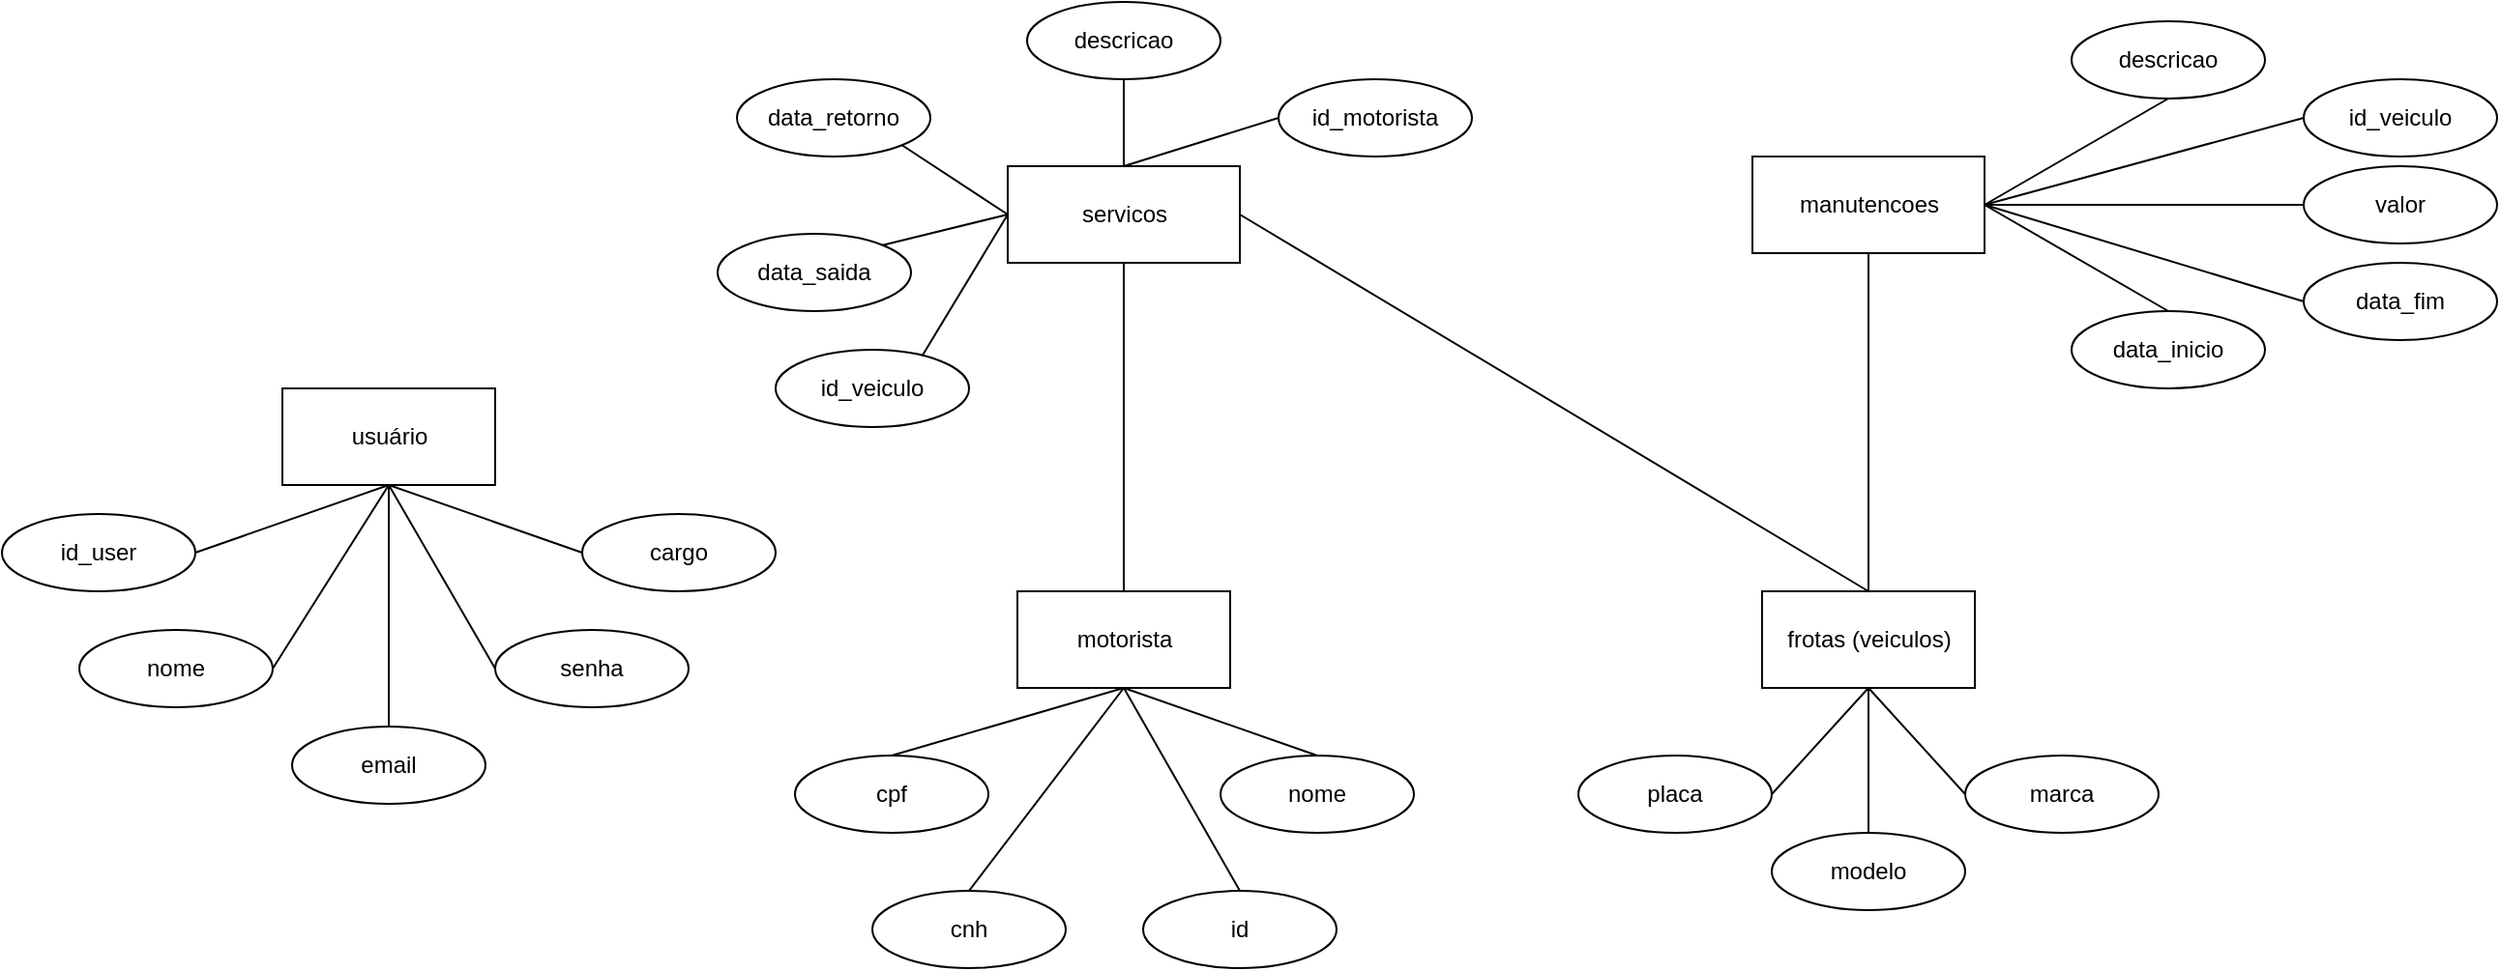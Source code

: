<mxfile version="20.8.20" type="device"><diagram name="Página-1" id="sUSpM6Gv66CvoH_difPI"><mxGraphModel dx="1434" dy="907" grid="1" gridSize="10" guides="1" tooltips="1" connect="1" arrows="1" fold="1" page="1" pageScale="1" pageWidth="827" pageHeight="1169" math="0" shadow="0"><root><mxCell id="0"/><mxCell id="1" parent="0"/><mxCell id="a1RkJINkod5nFirm6IFX-1" value="usuário" style="html=1;" vertex="1" parent="1"><mxGeometry x="395" y="270" width="110" height="50" as="geometry"/></mxCell><mxCell id="a1RkJINkod5nFirm6IFX-2" value="nome" style="ellipse;whiteSpace=wrap;html=1;align=center;" vertex="1" parent="1"><mxGeometry x="290" y="395" width="100" height="40" as="geometry"/></mxCell><mxCell id="a1RkJINkod5nFirm6IFX-4" value="cargo" style="ellipse;whiteSpace=wrap;html=1;align=center;" vertex="1" parent="1"><mxGeometry x="550" y="335" width="100" height="40" as="geometry"/></mxCell><mxCell id="a1RkJINkod5nFirm6IFX-5" value="email" style="ellipse;whiteSpace=wrap;html=1;align=center;" vertex="1" parent="1"><mxGeometry x="400" y="445" width="100" height="40" as="geometry"/></mxCell><mxCell id="a1RkJINkod5nFirm6IFX-6" value="senha" style="ellipse;whiteSpace=wrap;html=1;align=center;" vertex="1" parent="1"><mxGeometry x="505" y="395" width="100" height="40" as="geometry"/></mxCell><mxCell id="a1RkJINkod5nFirm6IFX-10" value="" style="endArrow=none;html=1;rounded=0;exitX=0.5;exitY=0;exitDx=0;exitDy=0;entryX=0.5;entryY=1;entryDx=0;entryDy=0;" edge="1" parent="1" source="a1RkJINkod5nFirm6IFX-5" target="a1RkJINkod5nFirm6IFX-1"><mxGeometry width="50" height="50" relative="1" as="geometry"><mxPoint x="640" y="385" as="sourcePoint"/><mxPoint x="455" y="380" as="targetPoint"/></mxGeometry></mxCell><mxCell id="a1RkJINkod5nFirm6IFX-11" value="" style="endArrow=none;html=1;rounded=0;exitX=0;exitY=0.5;exitDx=0;exitDy=0;entryX=0.5;entryY=1;entryDx=0;entryDy=0;" edge="1" parent="1" source="a1RkJINkod5nFirm6IFX-6" target="a1RkJINkod5nFirm6IFX-1"><mxGeometry width="50" height="50" relative="1" as="geometry"><mxPoint x="400" y="465" as="sourcePoint"/><mxPoint x="455" y="380" as="targetPoint"/></mxGeometry></mxCell><mxCell id="a1RkJINkod5nFirm6IFX-12" value="" style="endArrow=none;html=1;rounded=0;exitX=0;exitY=0.5;exitDx=0;exitDy=0;entryX=0.5;entryY=1;entryDx=0;entryDy=0;" edge="1" parent="1" source="a1RkJINkod5nFirm6IFX-4" target="a1RkJINkod5nFirm6IFX-1"><mxGeometry width="50" height="50" relative="1" as="geometry"><mxPoint x="520" y="465" as="sourcePoint"/><mxPoint x="455" y="380" as="targetPoint"/></mxGeometry></mxCell><mxCell id="a1RkJINkod5nFirm6IFX-13" value="" style="endArrow=none;html=1;rounded=0;exitX=0.5;exitY=1;exitDx=0;exitDy=0;entryX=1;entryY=0.5;entryDx=0;entryDy=0;" edge="1" parent="1" source="a1RkJINkod5nFirm6IFX-1" target="a1RkJINkod5nFirm6IFX-2"><mxGeometry width="50" height="50" relative="1" as="geometry"><mxPoint x="455" y="380" as="sourcePoint"/><mxPoint x="475" y="405" as="targetPoint"/></mxGeometry></mxCell><mxCell id="a1RkJINkod5nFirm6IFX-28" value="id_user" style="ellipse;whiteSpace=wrap;html=1;align=center;" vertex="1" parent="1"><mxGeometry x="250" y="335" width="100" height="40" as="geometry"/></mxCell><mxCell id="a1RkJINkod5nFirm6IFX-29" value="" style="endArrow=none;html=1;rounded=0;exitX=0.5;exitY=1;exitDx=0;exitDy=0;entryX=1;entryY=0.5;entryDx=0;entryDy=0;" edge="1" parent="1" source="a1RkJINkod5nFirm6IFX-1" target="a1RkJINkod5nFirm6IFX-28"><mxGeometry width="50" height="50" relative="1" as="geometry"><mxPoint x="465" y="330" as="sourcePoint"/><mxPoint x="380" y="445" as="targetPoint"/></mxGeometry></mxCell><mxCell id="a1RkJINkod5nFirm6IFX-30" value="motorista" style="html=1;" vertex="1" parent="1"><mxGeometry x="775" y="375" width="110" height="50" as="geometry"/></mxCell><mxCell id="a1RkJINkod5nFirm6IFX-31" value="frotas (veiculos)" style="html=1;" vertex="1" parent="1"><mxGeometry x="1160" y="375" width="110" height="50" as="geometry"/></mxCell><mxCell id="a1RkJINkod5nFirm6IFX-32" value="servicos" style="html=1;" vertex="1" parent="1"><mxGeometry x="770" y="155" width="120" height="50" as="geometry"/></mxCell><mxCell id="a1RkJINkod5nFirm6IFX-35" value="nome" style="ellipse;whiteSpace=wrap;html=1;align=center;" vertex="1" parent="1"><mxGeometry x="880" y="460" width="100" height="40" as="geometry"/></mxCell><mxCell id="a1RkJINkod5nFirm6IFX-36" value="cnh" style="ellipse;whiteSpace=wrap;html=1;align=center;" vertex="1" parent="1"><mxGeometry x="700" y="530" width="100" height="40" as="geometry"/></mxCell><mxCell id="a1RkJINkod5nFirm6IFX-37" value="cpf" style="ellipse;whiteSpace=wrap;html=1;align=center;" vertex="1" parent="1"><mxGeometry x="660" y="460" width="100" height="40" as="geometry"/></mxCell><mxCell id="a1RkJINkod5nFirm6IFX-38" value="id" style="ellipse;whiteSpace=wrap;html=1;align=center;" vertex="1" parent="1"><mxGeometry x="840" y="530" width="100" height="40" as="geometry"/></mxCell><mxCell id="a1RkJINkod5nFirm6IFX-40" value="placa" style="ellipse;whiteSpace=wrap;html=1;align=center;" vertex="1" parent="1"><mxGeometry x="1065" y="460" width="100" height="40" as="geometry"/></mxCell><mxCell id="a1RkJINkod5nFirm6IFX-43" value="modelo" style="ellipse;whiteSpace=wrap;html=1;align=center;" vertex="1" parent="1"><mxGeometry x="1165" y="500" width="100" height="40" as="geometry"/></mxCell><mxCell id="a1RkJINkod5nFirm6IFX-45" value="" style="endArrow=none;html=1;rounded=0;exitX=0.5;exitY=0;exitDx=0;exitDy=0;entryX=0.5;entryY=1;entryDx=0;entryDy=0;" edge="1" parent="1" source="a1RkJINkod5nFirm6IFX-30" target="a1RkJINkod5nFirm6IFX-32"><mxGeometry width="50" height="50" relative="1" as="geometry"><mxPoint x="850" y="320" as="sourcePoint"/><mxPoint x="950" y="280" as="targetPoint"/></mxGeometry></mxCell><mxCell id="a1RkJINkod5nFirm6IFX-46" value="" style="endArrow=none;html=1;rounded=0;exitX=0.5;exitY=0;exitDx=0;exitDy=0;entryX=0.5;entryY=1;entryDx=0;entryDy=0;" edge="1" parent="1" source="a1RkJINkod5nFirm6IFX-31" target="a1RkJINkod5nFirm6IFX-49"><mxGeometry width="50" height="50" relative="1" as="geometry"><mxPoint x="1360" y="385" as="sourcePoint"/><mxPoint x="1210" y="260" as="targetPoint"/></mxGeometry></mxCell><mxCell id="a1RkJINkod5nFirm6IFX-47" value="marca" style="ellipse;whiteSpace=wrap;html=1;align=center;" vertex="1" parent="1"><mxGeometry x="1265" y="460" width="100" height="40" as="geometry"/></mxCell><mxCell id="a1RkJINkod5nFirm6IFX-49" value="manutencoes" style="html=1;" vertex="1" parent="1"><mxGeometry x="1155" y="150" width="120" height="50" as="geometry"/></mxCell><mxCell id="a1RkJINkod5nFirm6IFX-50" value="descricao" style="ellipse;whiteSpace=wrap;html=1;align=center;" vertex="1" parent="1"><mxGeometry x="1320" y="80" width="100" height="40" as="geometry"/></mxCell><mxCell id="a1RkJINkod5nFirm6IFX-51" value="data_inicio" style="ellipse;whiteSpace=wrap;html=1;align=center;" vertex="1" parent="1"><mxGeometry x="1320" y="230" width="100" height="40" as="geometry"/></mxCell><mxCell id="a1RkJINkod5nFirm6IFX-52" value="data_fim" style="ellipse;whiteSpace=wrap;html=1;align=center;" vertex="1" parent="1"><mxGeometry x="1440" y="205" width="100" height="40" as="geometry"/></mxCell><mxCell id="a1RkJINkod5nFirm6IFX-53" value="valor" style="ellipse;whiteSpace=wrap;html=1;align=center;" vertex="1" parent="1"><mxGeometry x="1440" y="155" width="100" height="40" as="geometry"/></mxCell><mxCell id="a1RkJINkod5nFirm6IFX-54" value="data_retorno" style="ellipse;whiteSpace=wrap;html=1;align=center;" vertex="1" parent="1"><mxGeometry x="630" y="110" width="100" height="40" as="geometry"/></mxCell><mxCell id="a1RkJINkod5nFirm6IFX-55" value="data_saida" style="ellipse;whiteSpace=wrap;html=1;align=center;" vertex="1" parent="1"><mxGeometry x="620" y="190" width="100" height="40" as="geometry"/></mxCell><mxCell id="a1RkJINkod5nFirm6IFX-56" value="id_motorista" style="ellipse;whiteSpace=wrap;html=1;align=center;" vertex="1" parent="1"><mxGeometry x="910" y="110" width="100" height="40" as="geometry"/></mxCell><mxCell id="a1RkJINkod5nFirm6IFX-57" value="descricao" style="ellipse;whiteSpace=wrap;html=1;align=center;" vertex="1" parent="1"><mxGeometry x="780" y="70" width="100" height="40" as="geometry"/></mxCell><mxCell id="a1RkJINkod5nFirm6IFX-58" value="id_veiculo" style="ellipse;whiteSpace=wrap;html=1;align=center;" vertex="1" parent="1"><mxGeometry x="650" y="250" width="100" height="40" as="geometry"/></mxCell><mxCell id="a1RkJINkod5nFirm6IFX-59" value="id_veiculo" style="ellipse;whiteSpace=wrap;html=1;align=center;" vertex="1" parent="1"><mxGeometry x="1440" y="110" width="100" height="40" as="geometry"/></mxCell><mxCell id="a1RkJINkod5nFirm6IFX-60" value="" style="endArrow=none;html=1;rounded=0;exitX=0.5;exitY=0;exitDx=0;exitDy=0;entryX=1;entryY=0.5;entryDx=0;entryDy=0;" edge="1" parent="1" source="a1RkJINkod5nFirm6IFX-31" target="a1RkJINkod5nFirm6IFX-32"><mxGeometry width="50" height="50" relative="1" as="geometry"><mxPoint x="1110" y="355" as="sourcePoint"/><mxPoint x="1110" y="180" as="targetPoint"/></mxGeometry></mxCell><mxCell id="a1RkJINkod5nFirm6IFX-61" value="" style="endArrow=none;html=1;rounded=0;exitX=0.5;exitY=0;exitDx=0;exitDy=0;entryX=0.5;entryY=1;entryDx=0;entryDy=0;" edge="1" parent="1" source="a1RkJINkod5nFirm6IFX-35" target="a1RkJINkod5nFirm6IFX-30"><mxGeometry width="50" height="50" relative="1" as="geometry"><mxPoint x="970" y="390" as="sourcePoint"/><mxPoint x="970" y="220" as="targetPoint"/></mxGeometry></mxCell><mxCell id="a1RkJINkod5nFirm6IFX-64" value="" style="endArrow=none;html=1;rounded=0;exitX=0.5;exitY=0;exitDx=0;exitDy=0;entryX=0.5;entryY=1;entryDx=0;entryDy=0;" edge="1" parent="1" source="a1RkJINkod5nFirm6IFX-38" target="a1RkJINkod5nFirm6IFX-30"><mxGeometry width="50" height="50" relative="1" as="geometry"><mxPoint x="925" y="695" as="sourcePoint"/><mxPoint x="820" y="660" as="targetPoint"/></mxGeometry></mxCell><mxCell id="a1RkJINkod5nFirm6IFX-65" value="" style="endArrow=none;html=1;rounded=0;exitX=0.5;exitY=0;exitDx=0;exitDy=0;entryX=0.5;entryY=1;entryDx=0;entryDy=0;" edge="1" parent="1" source="a1RkJINkod5nFirm6IFX-37" target="a1RkJINkod5nFirm6IFX-30"><mxGeometry width="50" height="50" relative="1" as="geometry"><mxPoint x="840" y="690" as="sourcePoint"/><mxPoint x="780" y="585" as="targetPoint"/></mxGeometry></mxCell><mxCell id="a1RkJINkod5nFirm6IFX-66" value="" style="endArrow=none;html=1;rounded=0;exitX=0.5;exitY=0;exitDx=0;exitDy=0;entryX=0.5;entryY=1;entryDx=0;entryDy=0;" edge="1" parent="1" source="a1RkJINkod5nFirm6IFX-36" target="a1RkJINkod5nFirm6IFX-30"><mxGeometry width="50" height="50" relative="1" as="geometry"><mxPoint x="865" y="715" as="sourcePoint"/><mxPoint x="805" y="610" as="targetPoint"/></mxGeometry></mxCell><mxCell id="a1RkJINkod5nFirm6IFX-67" value="" style="endArrow=none;html=1;rounded=0;exitX=0.5;exitY=0;exitDx=0;exitDy=0;entryX=0;entryY=0.5;entryDx=0;entryDy=0;" edge="1" parent="1" source="a1RkJINkod5nFirm6IFX-32" target="a1RkJINkod5nFirm6IFX-56"><mxGeometry width="50" height="50" relative="1" as="geometry"><mxPoint x="595" y="435" as="sourcePoint"/><mxPoint x="675" y="330" as="targetPoint"/></mxGeometry></mxCell><mxCell id="a1RkJINkod5nFirm6IFX-68" value="" style="endArrow=none;html=1;rounded=0;exitX=0.758;exitY=0.079;exitDx=0;exitDy=0;entryX=0;entryY=0.5;entryDx=0;entryDy=0;exitPerimeter=0;" edge="1" parent="1" source="a1RkJINkod5nFirm6IFX-58" target="a1RkJINkod5nFirm6IFX-32"><mxGeometry width="50" height="50" relative="1" as="geometry"><mxPoint x="940" y="220" as="sourcePoint"/><mxPoint x="1020" y="195" as="targetPoint"/></mxGeometry></mxCell><mxCell id="a1RkJINkod5nFirm6IFX-69" value="" style="endArrow=none;html=1;rounded=0;exitX=1;exitY=0;exitDx=0;exitDy=0;entryX=0;entryY=0.5;entryDx=0;entryDy=0;" edge="1" parent="1" source="a1RkJINkod5nFirm6IFX-55" target="a1RkJINkod5nFirm6IFX-32"><mxGeometry width="50" height="50" relative="1" as="geometry"><mxPoint x="1010" y="230" as="sourcePoint"/><mxPoint x="1090" y="205" as="targetPoint"/></mxGeometry></mxCell><mxCell id="a1RkJINkod5nFirm6IFX-70" value="" style="endArrow=none;html=1;rounded=0;exitX=1;exitY=1;exitDx=0;exitDy=0;entryX=0;entryY=0.5;entryDx=0;entryDy=0;" edge="1" parent="1" source="a1RkJINkod5nFirm6IFX-54" target="a1RkJINkod5nFirm6IFX-32"><mxGeometry width="50" height="50" relative="1" as="geometry"><mxPoint x="540" y="155" as="sourcePoint"/><mxPoint x="605" y="139" as="targetPoint"/></mxGeometry></mxCell><mxCell id="a1RkJINkod5nFirm6IFX-71" value="" style="endArrow=none;html=1;rounded=0;exitX=0.5;exitY=0;exitDx=0;exitDy=0;entryX=0.5;entryY=1;entryDx=0;entryDy=0;" edge="1" parent="1" source="a1RkJINkod5nFirm6IFX-32" target="a1RkJINkod5nFirm6IFX-57"><mxGeometry width="50" height="50" relative="1" as="geometry"><mxPoint x="1060" y="160" as="sourcePoint"/><mxPoint x="1104" y="87" as="targetPoint"/></mxGeometry></mxCell><mxCell id="a1RkJINkod5nFirm6IFX-72" value="" style="endArrow=none;html=1;rounded=0;exitX=1;exitY=0.5;exitDx=0;exitDy=0;entryX=0.5;entryY=1;entryDx=0;entryDy=0;" edge="1" parent="1" source="a1RkJINkod5nFirm6IFX-40" target="a1RkJINkod5nFirm6IFX-31"><mxGeometry width="50" height="50" relative="1" as="geometry"><mxPoint x="1030" y="410" as="sourcePoint"/><mxPoint x="1350" y="400" as="targetPoint"/></mxGeometry></mxCell><mxCell id="a1RkJINkod5nFirm6IFX-73" value="" style="endArrow=none;html=1;rounded=0;exitX=0.5;exitY=0;exitDx=0;exitDy=0;entryX=0.5;entryY=1;entryDx=0;entryDy=0;" edge="1" parent="1" source="a1RkJINkod5nFirm6IFX-43" target="a1RkJINkod5nFirm6IFX-31"><mxGeometry width="50" height="50" relative="1" as="geometry"><mxPoint x="1340" y="425" as="sourcePoint"/><mxPoint x="1395" y="390" as="targetPoint"/></mxGeometry></mxCell><mxCell id="a1RkJINkod5nFirm6IFX-74" value="" style="endArrow=none;html=1;rounded=0;exitX=0;exitY=0.5;exitDx=0;exitDy=0;entryX=0.5;entryY=1;entryDx=0;entryDy=0;" edge="1" parent="1" source="a1RkJINkod5nFirm6IFX-47" target="a1RkJINkod5nFirm6IFX-31"><mxGeometry width="50" height="50" relative="1" as="geometry"><mxPoint x="1390" y="437.5" as="sourcePoint"/><mxPoint x="1390" y="362.5" as="targetPoint"/></mxGeometry></mxCell><mxCell id="a1RkJINkod5nFirm6IFX-75" value="" style="endArrow=none;html=1;rounded=0;exitX=0.5;exitY=0;exitDx=0;exitDy=0;entryX=1;entryY=0.5;entryDx=0;entryDy=0;" edge="1" parent="1" source="a1RkJINkod5nFirm6IFX-51" target="a1RkJINkod5nFirm6IFX-49"><mxGeometry width="50" height="50" relative="1" as="geometry"><mxPoint x="1460" y="445" as="sourcePoint"/><mxPoint x="1460" y="270" as="targetPoint"/></mxGeometry></mxCell><mxCell id="a1RkJINkod5nFirm6IFX-76" value="" style="endArrow=none;html=1;rounded=0;exitX=0;exitY=0.5;exitDx=0;exitDy=0;entryX=1;entryY=0.5;entryDx=0;entryDy=0;" edge="1" parent="1" source="a1RkJINkod5nFirm6IFX-52" target="a1RkJINkod5nFirm6IFX-49"><mxGeometry width="50" height="50" relative="1" as="geometry"><mxPoint x="1535" y="395" as="sourcePoint"/><mxPoint x="1440" y="340" as="targetPoint"/></mxGeometry></mxCell><mxCell id="a1RkJINkod5nFirm6IFX-77" value="" style="endArrow=none;html=1;rounded=0;entryX=1;entryY=0.5;entryDx=0;entryDy=0;exitX=0;exitY=0.5;exitDx=0;exitDy=0;" edge="1" parent="1" source="a1RkJINkod5nFirm6IFX-59" target="a1RkJINkod5nFirm6IFX-49"><mxGeometry width="50" height="50" relative="1" as="geometry"><mxPoint x="1550" y="240" as="sourcePoint"/><mxPoint x="1400" y="430" as="targetPoint"/></mxGeometry></mxCell><mxCell id="a1RkJINkod5nFirm6IFX-78" value="" style="endArrow=none;html=1;rounded=0;exitX=0.5;exitY=1;exitDx=0;exitDy=0;entryX=1;entryY=0.5;entryDx=0;entryDy=0;" edge="1" parent="1" source="a1RkJINkod5nFirm6IFX-50" target="a1RkJINkod5nFirm6IFX-49"><mxGeometry width="50" height="50" relative="1" as="geometry"><mxPoint x="1572.5" y="350" as="sourcePoint"/><mxPoint x="1407.5" y="300" as="targetPoint"/></mxGeometry></mxCell><mxCell id="a1RkJINkod5nFirm6IFX-79" value="" style="endArrow=none;html=1;rounded=0;exitX=1;exitY=0.5;exitDx=0;exitDy=0;entryX=0;entryY=0.5;entryDx=0;entryDy=0;" edge="1" parent="1" source="a1RkJINkod5nFirm6IFX-49" target="a1RkJINkod5nFirm6IFX-53"><mxGeometry width="50" height="50" relative="1" as="geometry"><mxPoint x="1525" y="360" as="sourcePoint"/><mxPoint x="1360" y="310" as="targetPoint"/></mxGeometry></mxCell></root></mxGraphModel></diagram></mxfile>